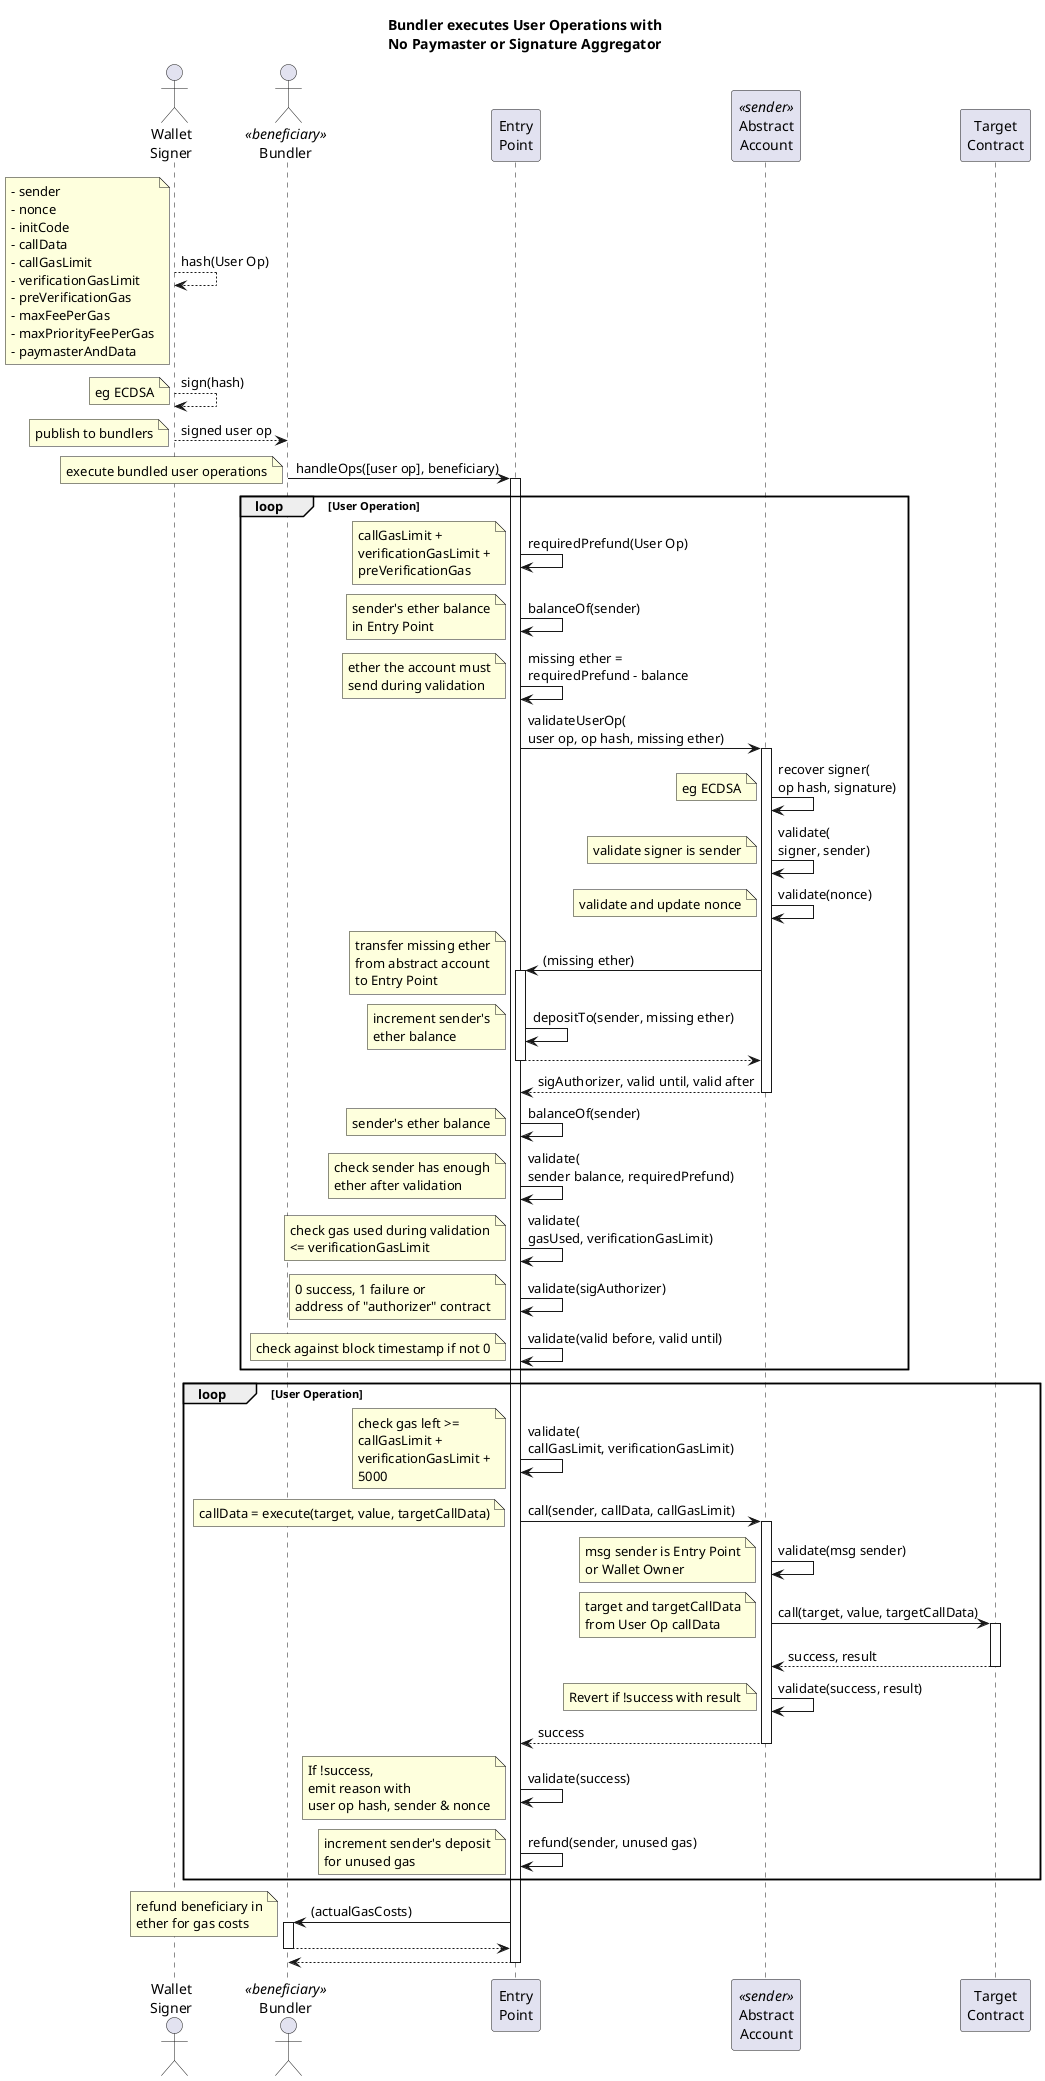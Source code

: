 @startuml

title "Bundler executes User Operations with\nNo Paymaster or Signature Aggregator"


actor "Wallet\nSigner" as s
actor "Bundler" as b <<beneficiary>>
participant "Entry\nPoint" as ep
participant "Abstract\nAccount" as aa <<sender>>
participant "Target\nContract" as t

'  Using Abstract Account
' mt --> mt : order, sig 1\n> User Op
' note left : make User\nOperation
' mt --> mt : User Op > sig 2
' note left : sign User\nOperation

' mt --> b : User Operation, sig 2
' ' note left : sign swap\noperation

s --> s : hash(User Op)
note left
- sender
- nonce
- initCode
- callData
- callGasLimit
- verificationGasLimit
- preVerificationGas
- maxFeePerGas
- maxPriorityFeePerGas
- paymasterAndData
end note
s --> s : sign(hash)
' note left : eg Elliptic Curve Digital Signature Algorithm (ECDSA)
note left : eg ECDSA
s --> b : signed user op
note left : publish to bundlers

' Start of handleOps transaction on Entry Point
b -> ep : handleOps([user op], beneficiary)
activate ep
note left : execute bundled user operations

loop User Operation

' calc required ether prefunding
ep -> ep : requiredPrefund(User Op)
note left
callGasLimit + 
verificationGasLimit +
preVerificationGas
end note

ep -> ep : balanceOf(sender)
note left : sender's ether balance\nin Entry Point
ep -> ep : missing ether =\nrequiredPrefund - balance
note left : ether the account must\nsend during validation

ep -> aa : validateUserOp(\nuser op, op hash, missing ether)
' note left : validate with abstract account
activate aa
aa -> aa : recover signer(\nop hash, signature)
note left : eg ECDSA
aa -> aa : validate(\nsigner, sender)
note left : validate signer is sender

aa -> aa : validate(nonce)
note left : validate and update nonce

aa -> ep : (missing ether)
activate ep
note left : transfer missing ether\nfrom abstract account\nto Entry Point
ep -> ep : depositTo(sender, missing ether)
note left : increment sender's\nether balance
return

return sigAuthorizer, valid until, valid after

' check enough ether was pre funded from abstract account
ep -> ep : balanceOf(sender)
note left : sender's ether balance
ep -> ep : validate(\nsender balance, requiredPrefund)
note left : check sender has enough\nether after validation

ep -> ep : validate(\ngasUsed, verificationGasLimit)
note left : check gas used during validation\n<= verificationGasLimit

ep -> ep : validate(sigAuthorizer)
note left : 0 success, 1 failure or\naddress of "authorizer" contract

ep -> ep : validate(valid before, valid until)
note left : check against block timestamp if not 0

end loop


loop User Operation

ep -> ep : validate(\ncallGasLimit, verificationGasLimit)
note left : check gas left >=\ncallGasLimit +\nverificationGasLimit +\n5000

ep -> aa : call(sender, callData, callGasLimit)
note left : callData = execute(target, value, targetCallData)
activate aa

aa -> aa : validate(msg sender)
note left :msg sender is Entry Point\nor Wallet Owner

aa -> t : call(target, value, targetCallData)
activate t
note left : target and targetCallData\nfrom User Op callData
return success, result

aa -> aa : validate(success, result)
note left : Revert if !success with result

return success

ep -> ep : validate(success) 
note left : If !success,\nemit reason with\nuser op hash, sender & nonce

ep -> ep : refund(sender, unused gas)
note left : increment sender's deposit\nfor unused gas

end loop

ep -> b : (actualGasCosts)
note left : refund beneficiary in\nether for gas costs
activate b
return

return

@enduml

